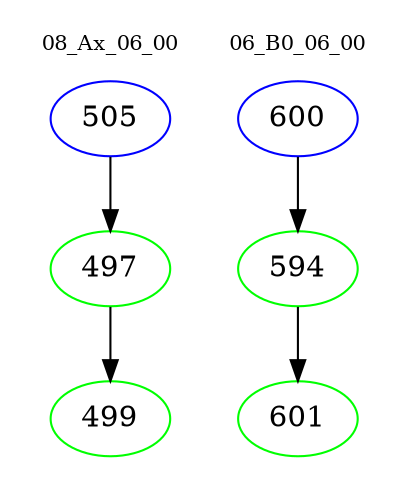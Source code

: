 digraph{
subgraph cluster_0 {
color = white
label = "08_Ax_06_00";
fontsize=10;
T0_505 [label="505", color="blue"]
T0_505 -> T0_497 [color="black"]
T0_497 [label="497", color="green"]
T0_497 -> T0_499 [color="black"]
T0_499 [label="499", color="green"]
}
subgraph cluster_1 {
color = white
label = "06_B0_06_00";
fontsize=10;
T1_600 [label="600", color="blue"]
T1_600 -> T1_594 [color="black"]
T1_594 [label="594", color="green"]
T1_594 -> T1_601 [color="black"]
T1_601 [label="601", color="green"]
}
}
